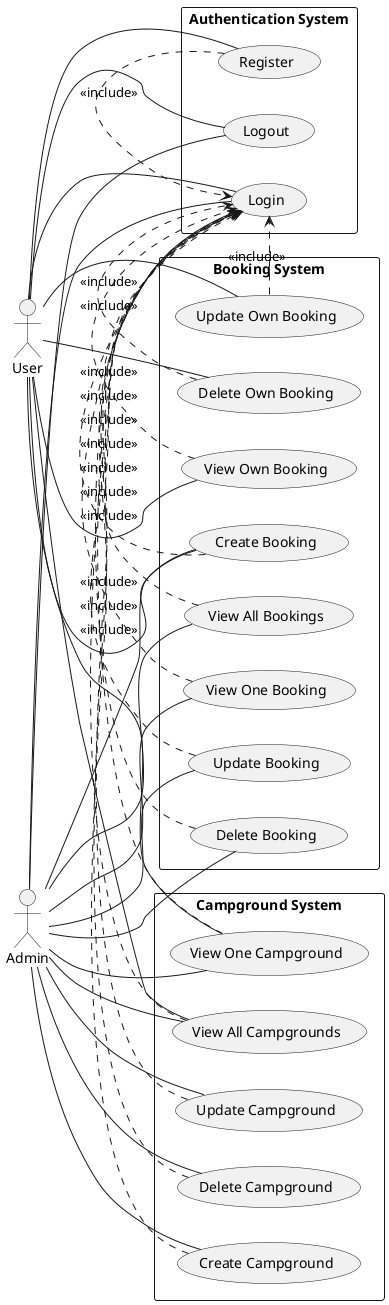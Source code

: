 @startuml
left to right direction

actor User
actor Admin

rectangle "Authentication System" {
    (Register) .> (Login) : <<include>>
    User -- (Register)
    User -- (Login)
    User -- (Logout)
    Admin -- (Login)
    Admin -- (Logout)
}

rectangle "Campground System" {
    User -- (View All Campgrounds)
    User -- (View One Campground)
    
    Admin -- (View All Campgrounds)
    Admin -- (View One Campground)
    Admin -- (Create Campground)
    Admin -- (Update Campground)
    Admin -- (Delete Campground)
    
    (View All Campgrounds) .> (Login) : <<include>>
    (View One Campground) .> (Login) : <<include>>
    (Create Campground) .> (Login) : <<include>>
    (Update Campground) .> (Login) : <<include>>
    (Delete Campground) .> (Login) : <<include>>
}

rectangle "Booking System" {
    User -- (View Own Booking)
    User -- (Create Booking)
    User -- (Update Own Booking)
    User -- (Delete Own Booking)

    Admin -- (View All Bookings)
    Admin -- (View One Booking)
    Admin -- (Create Booking)
    Admin -- (Update Booking)
    Admin -- (Delete Booking)

    (View Own Booking) .> (Login) : <<include>>
    (Create Booking) .> (Login) : <<include>>
    (Update Own Booking) .> (Login) : <<include>>
    (Delete Own Booking) .> (Login) : <<include>>
    (View All Bookings) .> (Login) : <<include>>
    (View One Booking) .> (Login) : <<include>>
    (Update Booking) .> (Login) : <<include>>
    (Delete Booking) .> (Login) : <<include>>
}

@enduml
